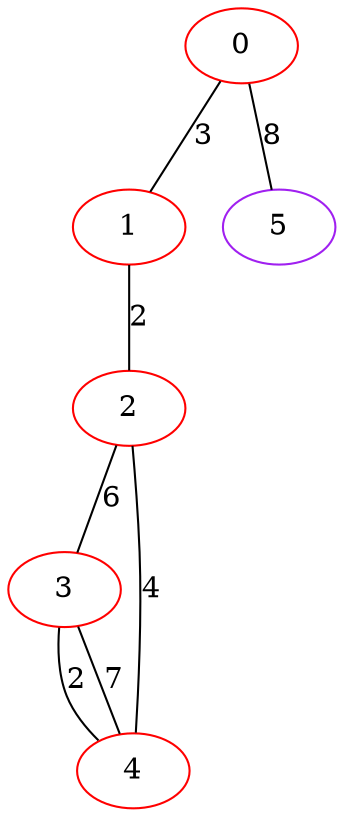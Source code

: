 graph "" {
0 [color=red, weight=1];
1 [color=red, weight=1];
2 [color=red, weight=1];
3 [color=red, weight=1];
4 [color=red, weight=1];
5 [color=purple, weight=4];
0 -- 1  [key=0, label=3];
0 -- 5  [key=0, label=8];
1 -- 2  [key=0, label=2];
2 -- 3  [key=0, label=6];
2 -- 4  [key=0, label=4];
3 -- 4  [key=0, label=2];
3 -- 4  [key=1, label=7];
}
